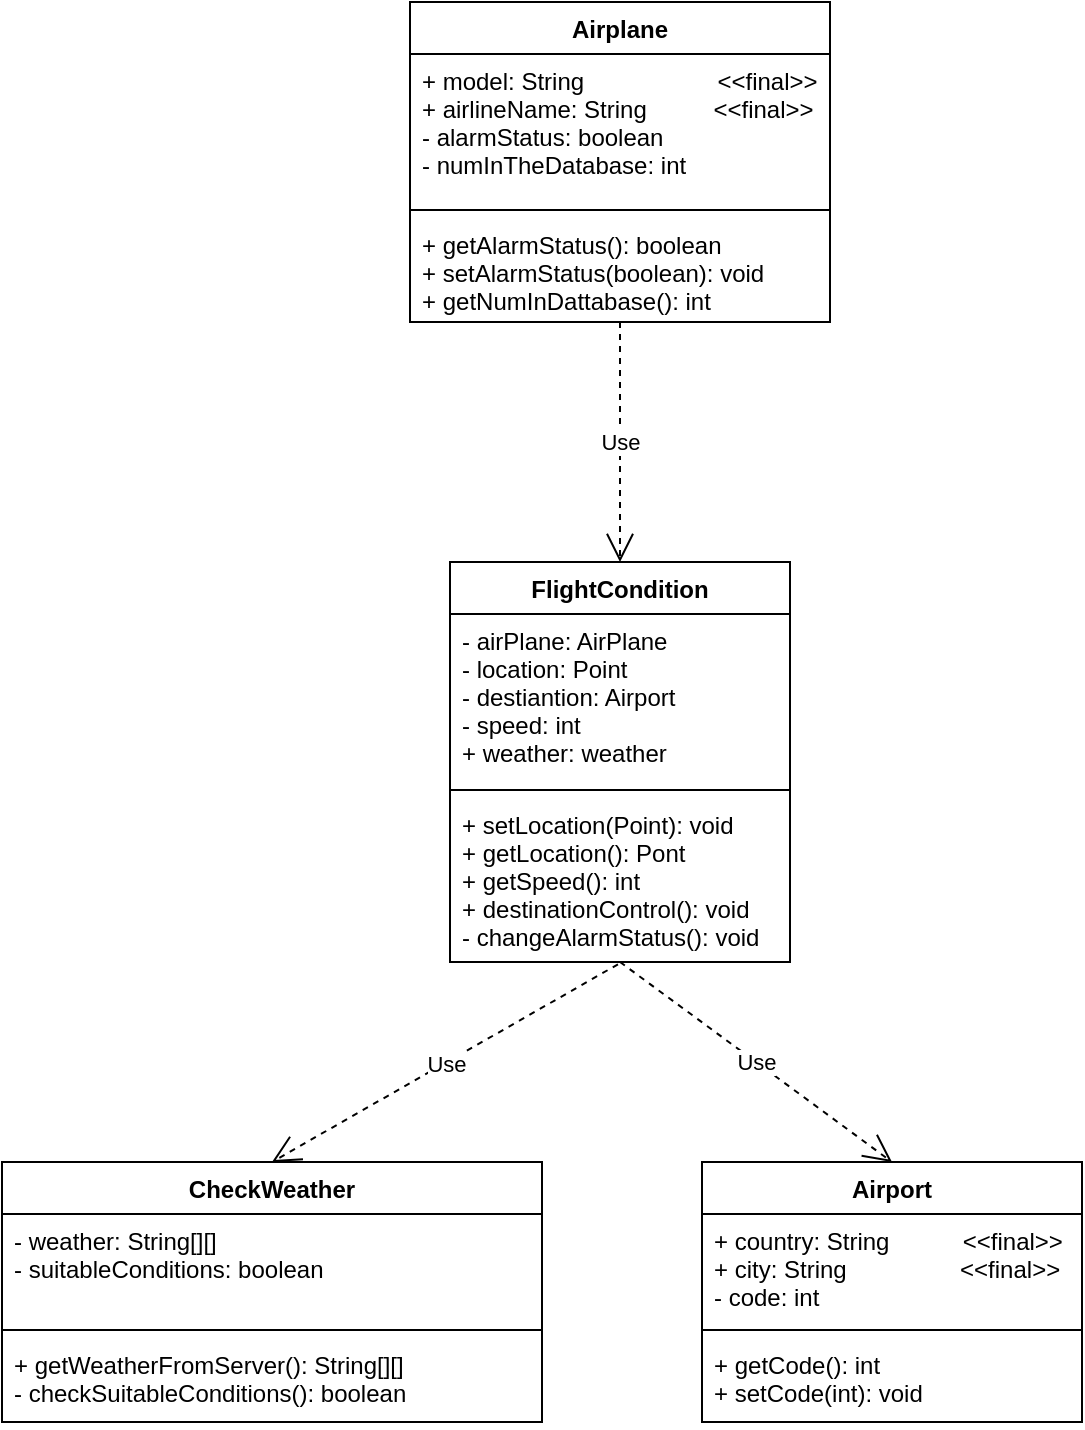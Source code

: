 <mxfile version="14.3.1" type="google"><diagram id="C5RBs43oDa-KdzZeNtuy" name="Page-1"><mxGraphModel dx="1422" dy="833" grid="1" gridSize="10" guides="1" tooltips="1" connect="1" arrows="1" fold="1" page="1" pageScale="1" pageWidth="827" pageHeight="1169" math="0" shadow="0"><root><mxCell id="WIyWlLk6GJQsqaUBKTNV-0"/><mxCell id="WIyWlLk6GJQsqaUBKTNV-1" parent="WIyWlLk6GJQsqaUBKTNV-0"/><mxCell id="0nV7amVX6_-95_YXLGxr-1" value="Airplane" style="swimlane;fontStyle=1;align=center;verticalAlign=top;childLayout=stackLayout;horizontal=1;startSize=26;horizontalStack=0;resizeParent=1;resizeParentMax=0;resizeLast=0;collapsible=1;marginBottom=0;" parent="WIyWlLk6GJQsqaUBKTNV-1" vertex="1"><mxGeometry x="334" y="80" width="210" height="160" as="geometry"><mxRectangle x="334" y="80" width="80" height="26" as="alternateBounds"/></mxGeometry></mxCell><mxCell id="0nV7amVX6_-95_YXLGxr-2" value="+ model: String                    &lt;&lt;final&gt;&gt;&#10;+ airlineName: String          &lt;&lt;final&gt;&gt;&#10;- alarmStatus: boolean&#10;- numInTheDatabase: int" style="text;strokeColor=none;fillColor=none;align=left;verticalAlign=top;spacingLeft=4;spacingRight=4;overflow=hidden;rotatable=0;points=[[0,0.5],[1,0.5]];portConstraint=eastwest;" parent="0nV7amVX6_-95_YXLGxr-1" vertex="1"><mxGeometry y="26" width="210" height="74" as="geometry"/></mxCell><mxCell id="0nV7amVX6_-95_YXLGxr-3" value="" style="line;strokeWidth=1;fillColor=none;align=left;verticalAlign=middle;spacingTop=-1;spacingLeft=3;spacingRight=3;rotatable=0;labelPosition=right;points=[];portConstraint=eastwest;" parent="0nV7amVX6_-95_YXLGxr-1" vertex="1"><mxGeometry y="100" width="210" height="8" as="geometry"/></mxCell><mxCell id="0nV7amVX6_-95_YXLGxr-4" value="+ getAlarmStatus(): boolean&#10;+ setAlarmStatus(boolean): void&#10;+ getNumInDattabase(): int" style="text;strokeColor=none;fillColor=none;align=left;verticalAlign=top;spacingLeft=4;spacingRight=4;overflow=hidden;rotatable=0;points=[[0,0.5],[1,0.5]];portConstraint=eastwest;" parent="0nV7amVX6_-95_YXLGxr-1" vertex="1"><mxGeometry y="108" width="210" height="52" as="geometry"/></mxCell><mxCell id="0nV7amVX6_-95_YXLGxr-7" value="FlightCondition" style="swimlane;fontStyle=1;align=center;verticalAlign=top;childLayout=stackLayout;horizontal=1;startSize=26;horizontalStack=0;resizeParent=1;resizeParentMax=0;resizeLast=0;collapsible=1;marginBottom=0;" parent="WIyWlLk6GJQsqaUBKTNV-1" vertex="1"><mxGeometry x="354" y="360" width="170" height="200" as="geometry"/></mxCell><mxCell id="0nV7amVX6_-95_YXLGxr-8" value="- airPlane: AirPlane&#10;- location: Point&#10;- destiantion: Airport&#10;- speed: int&#10;+ weather: weather" style="text;strokeColor=none;fillColor=none;align=left;verticalAlign=top;spacingLeft=4;spacingRight=4;overflow=hidden;rotatable=0;points=[[0,0.5],[1,0.5]];portConstraint=eastwest;" parent="0nV7amVX6_-95_YXLGxr-7" vertex="1"><mxGeometry y="26" width="170" height="84" as="geometry"/></mxCell><mxCell id="0nV7amVX6_-95_YXLGxr-9" value="" style="line;strokeWidth=1;fillColor=none;align=left;verticalAlign=middle;spacingTop=-1;spacingLeft=3;spacingRight=3;rotatable=0;labelPosition=right;points=[];portConstraint=eastwest;" parent="0nV7amVX6_-95_YXLGxr-7" vertex="1"><mxGeometry y="110" width="170" height="8" as="geometry"/></mxCell><mxCell id="0nV7amVX6_-95_YXLGxr-10" value="+ setLocation(Point): void&#10;+ getLocation(): Pont&#10;+ getSpeed(): int&#10;+ destinationControl(): void&#10;- changeAlarmStatus(): void" style="text;strokeColor=none;fillColor=none;align=left;verticalAlign=top;spacingLeft=4;spacingRight=4;overflow=hidden;rotatable=0;points=[[0,0.5],[1,0.5]];portConstraint=eastwest;" parent="0nV7amVX6_-95_YXLGxr-7" vertex="1"><mxGeometry y="118" width="170" height="82" as="geometry"/></mxCell><mxCell id="0nV7amVX6_-95_YXLGxr-12" value="Airport" style="swimlane;fontStyle=1;align=center;verticalAlign=top;childLayout=stackLayout;horizontal=1;startSize=26;horizontalStack=0;resizeParent=1;resizeParentMax=0;resizeLast=0;collapsible=1;marginBottom=0;" parent="WIyWlLk6GJQsqaUBKTNV-1" vertex="1"><mxGeometry x="480" y="660" width="190" height="130" as="geometry"/></mxCell><mxCell id="0nV7amVX6_-95_YXLGxr-13" value="+ country: String           &lt;&lt;final&gt;&gt;&#10;+ city: String                 &lt;&lt;final&gt;&gt;&#10;- code: int" style="text;strokeColor=none;fillColor=none;align=left;verticalAlign=top;spacingLeft=4;spacingRight=4;overflow=hidden;rotatable=0;points=[[0,0.5],[1,0.5]];portConstraint=eastwest;" parent="0nV7amVX6_-95_YXLGxr-12" vertex="1"><mxGeometry y="26" width="190" height="54" as="geometry"/></mxCell><mxCell id="0nV7amVX6_-95_YXLGxr-14" value="" style="line;strokeWidth=1;fillColor=none;align=left;verticalAlign=middle;spacingTop=-1;spacingLeft=3;spacingRight=3;rotatable=0;labelPosition=right;points=[];portConstraint=eastwest;" parent="0nV7amVX6_-95_YXLGxr-12" vertex="1"><mxGeometry y="80" width="190" height="8" as="geometry"/></mxCell><mxCell id="0nV7amVX6_-95_YXLGxr-15" value="+ getCode(): int&#10;+ setCode(int): void" style="text;strokeColor=none;fillColor=none;align=left;verticalAlign=top;spacingLeft=4;spacingRight=4;overflow=hidden;rotatable=0;points=[[0,0.5],[1,0.5]];portConstraint=eastwest;" parent="0nV7amVX6_-95_YXLGxr-12" vertex="1"><mxGeometry y="88" width="190" height="42" as="geometry"/></mxCell><mxCell id="tk0IEtdpsegPAETsVndk-16" value="Use" style="endArrow=open;endSize=12;dashed=1;html=1;entryX=0.5;entryY=0;entryDx=0;entryDy=0;" parent="WIyWlLk6GJQsqaUBKTNV-1" source="0nV7amVX6_-95_YXLGxr-4" target="0nV7amVX6_-95_YXLGxr-7" edge="1"><mxGeometry width="160" relative="1" as="geometry"><mxPoint x="360" y="260" as="sourcePoint"/><mxPoint x="400" y="430" as="targetPoint"/><Array as="points"><mxPoint x="439" y="310"/></Array></mxGeometry></mxCell><mxCell id="tk0IEtdpsegPAETsVndk-17" value="Use" style="endArrow=open;endSize=12;dashed=1;html=1;entryX=0.5;entryY=0;entryDx=0;entryDy=0;exitX=0.5;exitY=1;exitDx=0;exitDy=0;exitPerimeter=0;" parent="WIyWlLk6GJQsqaUBKTNV-1" source="0nV7amVX6_-95_YXLGxr-10" target="0nV7amVX6_-95_YXLGxr-12" edge="1"><mxGeometry width="160" relative="1" as="geometry"><mxPoint x="314" y="590" as="sourcePoint"/><mxPoint x="474" y="590" as="targetPoint"/></mxGeometry></mxCell><mxCell id="kPIsaaWKU8tWym3X2IAU-0" value="CheckWeather" style="swimlane;fontStyle=1;align=center;verticalAlign=top;childLayout=stackLayout;horizontal=1;startSize=26;horizontalStack=0;resizeParent=1;resizeParentMax=0;resizeLast=0;collapsible=1;marginBottom=0;" parent="WIyWlLk6GJQsqaUBKTNV-1" vertex="1"><mxGeometry x="130" y="660" width="270" height="130" as="geometry"/></mxCell><mxCell id="kPIsaaWKU8tWym3X2IAU-1" value="- weather: String[][]&#10;- suitableConditions: boolean" style="text;strokeColor=none;fillColor=none;align=left;verticalAlign=top;spacingLeft=4;spacingRight=4;overflow=hidden;rotatable=0;points=[[0,0.5],[1,0.5]];portConstraint=eastwest;" parent="kPIsaaWKU8tWym3X2IAU-0" vertex="1"><mxGeometry y="26" width="270" height="54" as="geometry"/></mxCell><mxCell id="kPIsaaWKU8tWym3X2IAU-2" value="" style="line;strokeWidth=1;fillColor=none;align=left;verticalAlign=middle;spacingTop=-1;spacingLeft=3;spacingRight=3;rotatable=0;labelPosition=right;points=[];portConstraint=eastwest;" parent="kPIsaaWKU8tWym3X2IAU-0" vertex="1"><mxGeometry y="80" width="270" height="8" as="geometry"/></mxCell><mxCell id="kPIsaaWKU8tWym3X2IAU-3" value="+ getWeatherFromServer(): String[][]&#10;- checkSuitableConditions(): boolean" style="text;strokeColor=none;fillColor=none;align=left;verticalAlign=top;spacingLeft=4;spacingRight=4;overflow=hidden;rotatable=0;points=[[0,0.5],[1,0.5]];portConstraint=eastwest;" parent="kPIsaaWKU8tWym3X2IAU-0" vertex="1"><mxGeometry y="88" width="270" height="42" as="geometry"/></mxCell><mxCell id="kPIsaaWKU8tWym3X2IAU-4" value="Use" style="endArrow=open;endSize=12;dashed=1;html=1;entryX=0.5;entryY=0;entryDx=0;entryDy=0;exitX=0.494;exitY=1.014;exitDx=0;exitDy=0;exitPerimeter=0;" parent="WIyWlLk6GJQsqaUBKTNV-1" source="0nV7amVX6_-95_YXLGxr-10" target="kPIsaaWKU8tWym3X2IAU-0" edge="1"><mxGeometry width="160" relative="1" as="geometry"><mxPoint x="160" y="590" as="sourcePoint"/><mxPoint x="320" y="590" as="targetPoint"/></mxGeometry></mxCell></root></mxGraphModel></diagram></mxfile>